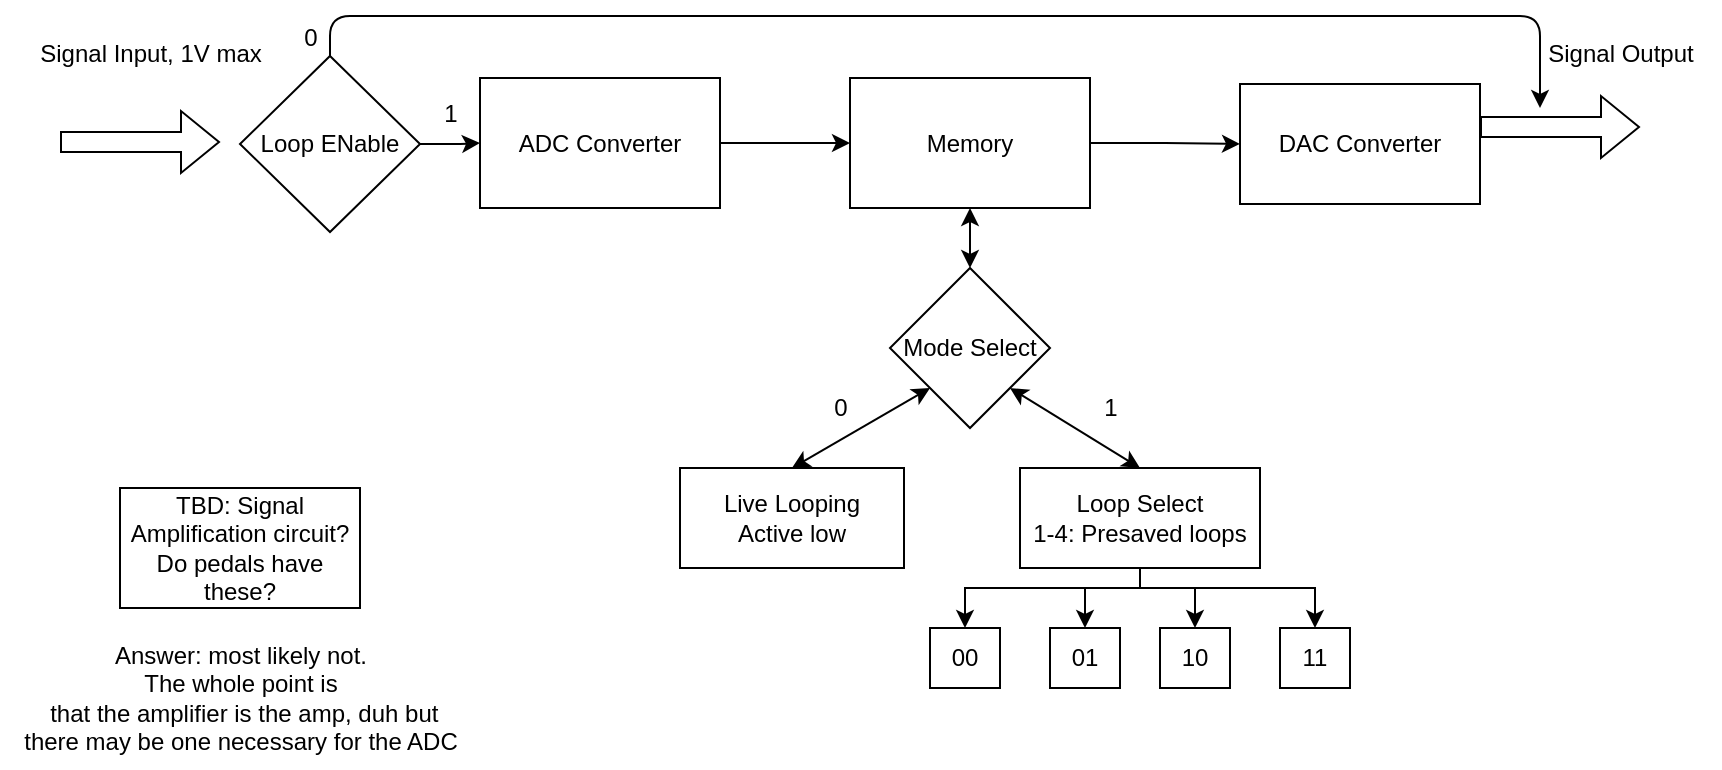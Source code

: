 <mxfile version="20.3.0" type="device"><diagram id="oN7F1_uN1-VDdsK9KB4x" name="Page-1"><mxGraphModel dx="946" dy="617" grid="1" gridSize="10" guides="1" tooltips="1" connect="1" arrows="1" fold="1" page="1" pageScale="1" pageWidth="850" pageHeight="1100" math="0" shadow="0"><root><mxCell id="0"/><mxCell id="1" parent="0"/><mxCell id="f_e0qdL9GP7prDMVo_ur-17" value="" style="edgeStyle=orthogonalEdgeStyle;rounded=0;orthogonalLoop=1;jettySize=auto;html=1;" parent="1" source="f_e0qdL9GP7prDMVo_ur-4" target="f_e0qdL9GP7prDMVo_ur-16" edge="1"><mxGeometry relative="1" as="geometry"/></mxCell><mxCell id="f_e0qdL9GP7prDMVo_ur-4" value="ADC Converter" style="rounded=0;whiteSpace=wrap;html=1;" parent="1" vertex="1"><mxGeometry x="240" y="135" width="120" height="65" as="geometry"/></mxCell><mxCell id="f_e0qdL9GP7prDMVo_ur-5" value="" style="shape=flexArrow;endArrow=classic;html=1;rounded=0;" parent="1" edge="1"><mxGeometry width="50" height="50" relative="1" as="geometry"><mxPoint x="30" y="167" as="sourcePoint"/><mxPoint x="110" y="167" as="targetPoint"/></mxGeometry></mxCell><mxCell id="f_e0qdL9GP7prDMVo_ur-6" value="Signal Input, 1V max" style="text;html=1;align=center;verticalAlign=middle;resizable=0;points=[];autosize=1;strokeColor=none;fillColor=none;" parent="1" vertex="1"><mxGeometry x="10" y="108" width="130" height="30" as="geometry"/></mxCell><mxCell id="f_e0qdL9GP7prDMVo_ur-8" value="TBD: Signal Amplification circuit? Do pedals have these?" style="rounded=0;whiteSpace=wrap;html=1;" parent="1" vertex="1"><mxGeometry x="60" y="340" width="120" height="60" as="geometry"/></mxCell><mxCell id="f_e0qdL9GP7prDMVo_ur-9" value="" style="shape=flexArrow;endArrow=classic;html=1;rounded=0;" parent="1" edge="1"><mxGeometry width="50" height="50" relative="1" as="geometry"><mxPoint x="740" y="159.5" as="sourcePoint"/><mxPoint x="820" y="159.5" as="targetPoint"/></mxGeometry></mxCell><mxCell id="f_e0qdL9GP7prDMVo_ur-10" value="Signal Output" style="text;html=1;align=center;verticalAlign=middle;resizable=0;points=[];autosize=1;strokeColor=none;fillColor=none;" parent="1" vertex="1"><mxGeometry x="760" y="108" width="100" height="30" as="geometry"/></mxCell><mxCell id="f_e0qdL9GP7prDMVo_ur-11" value="&lt;div&gt;Answer: most likely not. &lt;br&gt;&lt;/div&gt;&lt;div&gt;The whole point is&lt;/div&gt;&lt;div&gt;&amp;nbsp;that the amplifier is the amp, duh but &lt;br&gt;&lt;/div&gt;&lt;div&gt;there may be one necessary for the ADC&lt;br&gt;&lt;/div&gt;" style="text;html=1;align=center;verticalAlign=middle;resizable=0;points=[];autosize=1;strokeColor=none;fillColor=none;" parent="1" vertex="1"><mxGeometry y="410" width="240" height="70" as="geometry"/></mxCell><mxCell id="f_e0qdL9GP7prDMVo_ur-13" value="DAC Converter" style="rounded=0;whiteSpace=wrap;html=1;" parent="1" vertex="1"><mxGeometry x="620" y="138" width="120" height="60" as="geometry"/></mxCell><mxCell id="f_e0qdL9GP7prDMVo_ur-18" style="edgeStyle=orthogonalEdgeStyle;rounded=0;orthogonalLoop=1;jettySize=auto;html=1;exitX=1;exitY=0.5;exitDx=0;exitDy=0;" parent="1" source="f_e0qdL9GP7prDMVo_ur-16" target="f_e0qdL9GP7prDMVo_ur-13" edge="1"><mxGeometry relative="1" as="geometry"/></mxCell><mxCell id="f_e0qdL9GP7prDMVo_ur-16" value="Memory" style="rounded=0;whiteSpace=wrap;html=1;" parent="1" vertex="1"><mxGeometry x="425" y="135" width="120" height="65" as="geometry"/></mxCell><mxCell id="f_e0qdL9GP7prDMVo_ur-30" style="edgeStyle=orthogonalEdgeStyle;rounded=0;orthogonalLoop=1;jettySize=auto;html=1;exitX=1;exitY=0.5;exitDx=0;exitDy=0;" parent="1" source="f_e0qdL9GP7prDMVo_ur-25" target="f_e0qdL9GP7prDMVo_ur-4" edge="1"><mxGeometry relative="1" as="geometry"/></mxCell><mxCell id="f_e0qdL9GP7prDMVo_ur-39" style="edgeStyle=orthogonalEdgeStyle;rounded=1;orthogonalLoop=1;jettySize=auto;html=1;exitX=0.5;exitY=0;exitDx=0;exitDy=0;startArrow=none;startFill=0;" parent="1" source="f_e0qdL9GP7prDMVo_ur-25" edge="1"><mxGeometry relative="1" as="geometry"><mxPoint x="770" y="150" as="targetPoint"/><Array as="points"><mxPoint x="165" y="104"/><mxPoint x="770" y="104"/></Array></mxGeometry></mxCell><mxCell id="f_e0qdL9GP7prDMVo_ur-25" value="Loop ENable" style="rhombus;whiteSpace=wrap;html=1;" parent="1" vertex="1"><mxGeometry x="120" y="124" width="90" height="88" as="geometry"/></mxCell><mxCell id="f_e0qdL9GP7prDMVo_ur-34" style="rounded=0;orthogonalLoop=1;jettySize=auto;html=1;exitX=0.5;exitY=0;exitDx=0;exitDy=0;startArrow=classic;startFill=1;entryX=1;entryY=1;entryDx=0;entryDy=0;" parent="1" source="f_e0qdL9GP7prDMVo_ur-31" target="f_e0qdL9GP7prDMVo_ur-38" edge="1"><mxGeometry relative="1" as="geometry"><mxPoint x="510" y="260" as="targetPoint"/></mxGeometry></mxCell><mxCell id="f_e0qdL9GP7prDMVo_ur-51" style="edgeStyle=orthogonalEdgeStyle;rounded=0;orthogonalLoop=1;jettySize=auto;html=1;exitX=0.5;exitY=1;exitDx=0;exitDy=0;entryX=0.5;entryY=0;entryDx=0;entryDy=0;startArrow=none;startFill=0;" parent="1" source="f_e0qdL9GP7prDMVo_ur-31" target="f_e0qdL9GP7prDMVo_ur-45" edge="1"><mxGeometry relative="1" as="geometry"><Array as="points"><mxPoint x="570" y="390"/><mxPoint x="483" y="390"/></Array></mxGeometry></mxCell><mxCell id="f_e0qdL9GP7prDMVo_ur-52" style="edgeStyle=orthogonalEdgeStyle;rounded=0;orthogonalLoop=1;jettySize=auto;html=1;exitX=0.5;exitY=1;exitDx=0;exitDy=0;entryX=0.5;entryY=0;entryDx=0;entryDy=0;startArrow=none;startFill=0;" parent="1" source="f_e0qdL9GP7prDMVo_ur-31" target="f_e0qdL9GP7prDMVo_ur-46" edge="1"><mxGeometry relative="1" as="geometry"><Array as="points"><mxPoint x="570" y="390"/><mxPoint x="543" y="390"/></Array></mxGeometry></mxCell><mxCell id="f_e0qdL9GP7prDMVo_ur-53" style="edgeStyle=orthogonalEdgeStyle;rounded=0;orthogonalLoop=1;jettySize=auto;html=1;exitX=0.5;exitY=1;exitDx=0;exitDy=0;entryX=0.5;entryY=0;entryDx=0;entryDy=0;startArrow=none;startFill=0;" parent="1" source="f_e0qdL9GP7prDMVo_ur-31" target="f_e0qdL9GP7prDMVo_ur-47" edge="1"><mxGeometry relative="1" as="geometry"><Array as="points"><mxPoint x="570" y="390"/><mxPoint x="598" y="390"/></Array></mxGeometry></mxCell><mxCell id="f_e0qdL9GP7prDMVo_ur-54" style="edgeStyle=orthogonalEdgeStyle;rounded=0;orthogonalLoop=1;jettySize=auto;html=1;exitX=0.5;exitY=1;exitDx=0;exitDy=0;entryX=0.5;entryY=0;entryDx=0;entryDy=0;startArrow=none;startFill=0;" parent="1" source="f_e0qdL9GP7prDMVo_ur-31" target="f_e0qdL9GP7prDMVo_ur-48" edge="1"><mxGeometry relative="1" as="geometry"><Array as="points"><mxPoint x="570" y="390"/><mxPoint x="658" y="390"/></Array></mxGeometry></mxCell><mxCell id="f_e0qdL9GP7prDMVo_ur-31" value="&lt;div&gt;Loop Select&lt;/div&gt;&lt;div&gt;1-4: Presaved loops&lt;br&gt;&lt;/div&gt;" style="rounded=0;whiteSpace=wrap;html=1;" parent="1" vertex="1"><mxGeometry x="510" y="330" width="120" height="50" as="geometry"/></mxCell><mxCell id="f_e0qdL9GP7prDMVo_ur-36" style="edgeStyle=none;rounded=0;orthogonalLoop=1;jettySize=auto;html=1;exitX=0.5;exitY=0;exitDx=0;exitDy=0;startArrow=classic;startFill=1;entryX=0;entryY=1;entryDx=0;entryDy=0;" parent="1" source="f_e0qdL9GP7prDMVo_ur-35" target="f_e0qdL9GP7prDMVo_ur-38" edge="1"><mxGeometry relative="1" as="geometry"><mxPoint x="460" y="260" as="targetPoint"/></mxGeometry></mxCell><mxCell id="f_e0qdL9GP7prDMVo_ur-35" value="&lt;div&gt;Live Looping&lt;/div&gt;&lt;div&gt;Active low&lt;br&gt;&lt;/div&gt;" style="rounded=0;whiteSpace=wrap;html=1;" parent="1" vertex="1"><mxGeometry x="340" y="330" width="112" height="50" as="geometry"/></mxCell><mxCell id="f_e0qdL9GP7prDMVo_ur-40" style="edgeStyle=orthogonalEdgeStyle;rounded=1;orthogonalLoop=1;jettySize=auto;html=1;exitX=0.5;exitY=0;exitDx=0;exitDy=0;entryX=0.5;entryY=1;entryDx=0;entryDy=0;startArrow=classic;startFill=1;" parent="1" source="f_e0qdL9GP7prDMVo_ur-38" target="f_e0qdL9GP7prDMVo_ur-16" edge="1"><mxGeometry relative="1" as="geometry"/></mxCell><mxCell id="f_e0qdL9GP7prDMVo_ur-38" value="Mode Select" style="rhombus;whiteSpace=wrap;html=1;" parent="1" vertex="1"><mxGeometry x="445" y="230" width="80" height="80" as="geometry"/></mxCell><mxCell id="f_e0qdL9GP7prDMVo_ur-41" value="0" style="text;html=1;align=center;verticalAlign=middle;resizable=0;points=[];autosize=1;strokeColor=none;fillColor=none;" parent="1" vertex="1"><mxGeometry x="405" y="285" width="30" height="30" as="geometry"/></mxCell><mxCell id="f_e0qdL9GP7prDMVo_ur-42" value="1" style="text;html=1;align=center;verticalAlign=middle;resizable=0;points=[];autosize=1;strokeColor=none;fillColor=none;" parent="1" vertex="1"><mxGeometry x="540" y="285" width="30" height="30" as="geometry"/></mxCell><mxCell id="f_e0qdL9GP7prDMVo_ur-43" value="0" style="text;html=1;align=center;verticalAlign=middle;resizable=0;points=[];autosize=1;strokeColor=none;fillColor=none;" parent="1" vertex="1"><mxGeometry x="140" y="100" width="30" height="30" as="geometry"/></mxCell><mxCell id="f_e0qdL9GP7prDMVo_ur-44" value="1" style="text;html=1;align=center;verticalAlign=middle;resizable=0;points=[];autosize=1;strokeColor=none;fillColor=none;" parent="1" vertex="1"><mxGeometry x="210" y="138" width="30" height="30" as="geometry"/></mxCell><mxCell id="f_e0qdL9GP7prDMVo_ur-45" value="00" style="rounded=0;whiteSpace=wrap;html=1;" parent="1" vertex="1"><mxGeometry x="465" y="410" width="35" height="30" as="geometry"/></mxCell><mxCell id="f_e0qdL9GP7prDMVo_ur-46" value="01" style="rounded=0;whiteSpace=wrap;html=1;" parent="1" vertex="1"><mxGeometry x="525" y="410" width="35" height="30" as="geometry"/></mxCell><mxCell id="f_e0qdL9GP7prDMVo_ur-47" value="10" style="rounded=0;whiteSpace=wrap;html=1;" parent="1" vertex="1"><mxGeometry x="580" y="410" width="35" height="30" as="geometry"/></mxCell><mxCell id="f_e0qdL9GP7prDMVo_ur-48" value="11" style="rounded=0;whiteSpace=wrap;html=1;" parent="1" vertex="1"><mxGeometry x="640" y="410" width="35" height="30" as="geometry"/></mxCell></root></mxGraphModel></diagram></mxfile>
